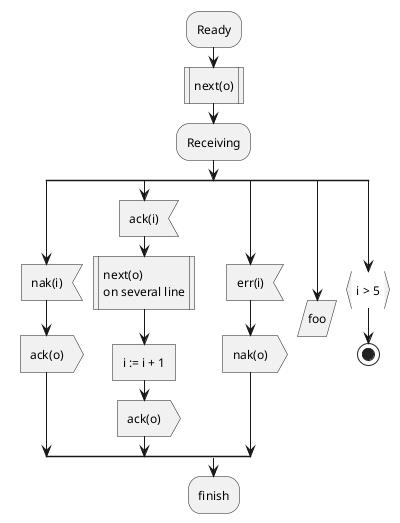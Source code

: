 @startuml

:Ready;
:next(o)|
:Receiving;
split
:nak(i)<
:ack(o)>
split again
:ack(i)<
:next(o)
on several line|
:i := i + 1]
:ack(o)>
split again
:err(i)<
:nak(o)>
split again
:foo/
detach
split again
:i > 5}
stop
end split
:finish;

@enduml


